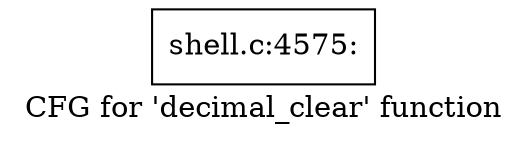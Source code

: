 digraph "CFG for 'decimal_clear' function" {
	label="CFG for 'decimal_clear' function";

	Node0x5602762fa580 [shape=record,label="{shell.c:4575:}"];
}
